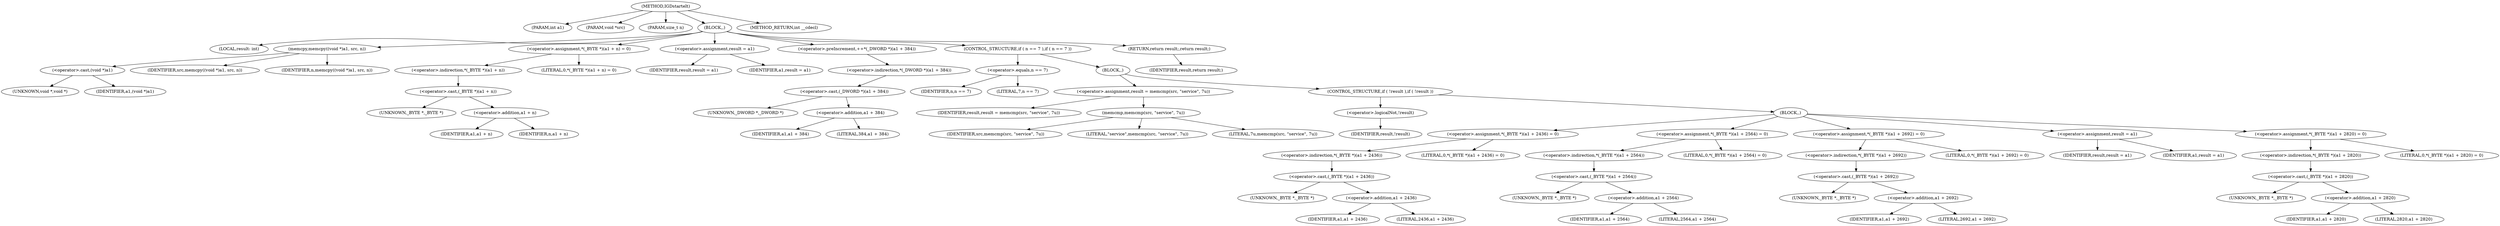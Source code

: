 digraph IGDstartelt {  
"1000102" [label = "(METHOD,IGDstartelt)" ]
"1000103" [label = "(PARAM,int a1)" ]
"1000104" [label = "(PARAM,void *src)" ]
"1000105" [label = "(PARAM,size_t n)" ]
"1000106" [label = "(BLOCK,,)" ]
"1000107" [label = "(LOCAL,result: int)" ]
"1000108" [label = "(memcpy,memcpy((void *)a1, src, n))" ]
"1000109" [label = "(<operator>.cast,(void *)a1)" ]
"1000110" [label = "(UNKNOWN,void *,void *)" ]
"1000111" [label = "(IDENTIFIER,a1,(void *)a1)" ]
"1000112" [label = "(IDENTIFIER,src,memcpy((void *)a1, src, n))" ]
"1000113" [label = "(IDENTIFIER,n,memcpy((void *)a1, src, n))" ]
"1000114" [label = "(<operator>.assignment,*(_BYTE *)(a1 + n) = 0)" ]
"1000115" [label = "(<operator>.indirection,*(_BYTE *)(a1 + n))" ]
"1000116" [label = "(<operator>.cast,(_BYTE *)(a1 + n))" ]
"1000117" [label = "(UNKNOWN,_BYTE *,_BYTE *)" ]
"1000118" [label = "(<operator>.addition,a1 + n)" ]
"1000119" [label = "(IDENTIFIER,a1,a1 + n)" ]
"1000120" [label = "(IDENTIFIER,n,a1 + n)" ]
"1000121" [label = "(LITERAL,0,*(_BYTE *)(a1 + n) = 0)" ]
"1000122" [label = "(<operator>.assignment,result = a1)" ]
"1000123" [label = "(IDENTIFIER,result,result = a1)" ]
"1000124" [label = "(IDENTIFIER,a1,result = a1)" ]
"1000125" [label = "(<operator>.preIncrement,++*(_DWORD *)(a1 + 384))" ]
"1000126" [label = "(<operator>.indirection,*(_DWORD *)(a1 + 384))" ]
"1000127" [label = "(<operator>.cast,(_DWORD *)(a1 + 384))" ]
"1000128" [label = "(UNKNOWN,_DWORD *,_DWORD *)" ]
"1000129" [label = "(<operator>.addition,a1 + 384)" ]
"1000130" [label = "(IDENTIFIER,a1,a1 + 384)" ]
"1000131" [label = "(LITERAL,384,a1 + 384)" ]
"1000132" [label = "(CONTROL_STRUCTURE,if ( n == 7 ),if ( n == 7 ))" ]
"1000133" [label = "(<operator>.equals,n == 7)" ]
"1000134" [label = "(IDENTIFIER,n,n == 7)" ]
"1000135" [label = "(LITERAL,7,n == 7)" ]
"1000136" [label = "(BLOCK,,)" ]
"1000137" [label = "(<operator>.assignment,result = memcmp(src, \"service\", 7u))" ]
"1000138" [label = "(IDENTIFIER,result,result = memcmp(src, \"service\", 7u))" ]
"1000139" [label = "(memcmp,memcmp(src, \"service\", 7u))" ]
"1000140" [label = "(IDENTIFIER,src,memcmp(src, \"service\", 7u))" ]
"1000141" [label = "(LITERAL,\"service\",memcmp(src, \"service\", 7u))" ]
"1000142" [label = "(LITERAL,7u,memcmp(src, \"service\", 7u))" ]
"1000143" [label = "(CONTROL_STRUCTURE,if ( !result ),if ( !result ))" ]
"1000144" [label = "(<operator>.logicalNot,!result)" ]
"1000145" [label = "(IDENTIFIER,result,!result)" ]
"1000146" [label = "(BLOCK,,)" ]
"1000147" [label = "(<operator>.assignment,*(_BYTE *)(a1 + 2436) = 0)" ]
"1000148" [label = "(<operator>.indirection,*(_BYTE *)(a1 + 2436))" ]
"1000149" [label = "(<operator>.cast,(_BYTE *)(a1 + 2436))" ]
"1000150" [label = "(UNKNOWN,_BYTE *,_BYTE *)" ]
"1000151" [label = "(<operator>.addition,a1 + 2436)" ]
"1000152" [label = "(IDENTIFIER,a1,a1 + 2436)" ]
"1000153" [label = "(LITERAL,2436,a1 + 2436)" ]
"1000154" [label = "(LITERAL,0,*(_BYTE *)(a1 + 2436) = 0)" ]
"1000155" [label = "(<operator>.assignment,*(_BYTE *)(a1 + 2564) = 0)" ]
"1000156" [label = "(<operator>.indirection,*(_BYTE *)(a1 + 2564))" ]
"1000157" [label = "(<operator>.cast,(_BYTE *)(a1 + 2564))" ]
"1000158" [label = "(UNKNOWN,_BYTE *,_BYTE *)" ]
"1000159" [label = "(<operator>.addition,a1 + 2564)" ]
"1000160" [label = "(IDENTIFIER,a1,a1 + 2564)" ]
"1000161" [label = "(LITERAL,2564,a1 + 2564)" ]
"1000162" [label = "(LITERAL,0,*(_BYTE *)(a1 + 2564) = 0)" ]
"1000163" [label = "(<operator>.assignment,*(_BYTE *)(a1 + 2692) = 0)" ]
"1000164" [label = "(<operator>.indirection,*(_BYTE *)(a1 + 2692))" ]
"1000165" [label = "(<operator>.cast,(_BYTE *)(a1 + 2692))" ]
"1000166" [label = "(UNKNOWN,_BYTE *,_BYTE *)" ]
"1000167" [label = "(<operator>.addition,a1 + 2692)" ]
"1000168" [label = "(IDENTIFIER,a1,a1 + 2692)" ]
"1000169" [label = "(LITERAL,2692,a1 + 2692)" ]
"1000170" [label = "(LITERAL,0,*(_BYTE *)(a1 + 2692) = 0)" ]
"1000171" [label = "(<operator>.assignment,result = a1)" ]
"1000172" [label = "(IDENTIFIER,result,result = a1)" ]
"1000173" [label = "(IDENTIFIER,a1,result = a1)" ]
"1000174" [label = "(<operator>.assignment,*(_BYTE *)(a1 + 2820) = 0)" ]
"1000175" [label = "(<operator>.indirection,*(_BYTE *)(a1 + 2820))" ]
"1000176" [label = "(<operator>.cast,(_BYTE *)(a1 + 2820))" ]
"1000177" [label = "(UNKNOWN,_BYTE *,_BYTE *)" ]
"1000178" [label = "(<operator>.addition,a1 + 2820)" ]
"1000179" [label = "(IDENTIFIER,a1,a1 + 2820)" ]
"1000180" [label = "(LITERAL,2820,a1 + 2820)" ]
"1000181" [label = "(LITERAL,0,*(_BYTE *)(a1 + 2820) = 0)" ]
"1000182" [label = "(RETURN,return result;,return result;)" ]
"1000183" [label = "(IDENTIFIER,result,return result;)" ]
"1000184" [label = "(METHOD_RETURN,int __cdecl)" ]
  "1000102" -> "1000103" 
  "1000102" -> "1000104" 
  "1000102" -> "1000105" 
  "1000102" -> "1000106" 
  "1000102" -> "1000184" 
  "1000106" -> "1000107" 
  "1000106" -> "1000108" 
  "1000106" -> "1000114" 
  "1000106" -> "1000122" 
  "1000106" -> "1000125" 
  "1000106" -> "1000132" 
  "1000106" -> "1000182" 
  "1000108" -> "1000109" 
  "1000108" -> "1000112" 
  "1000108" -> "1000113" 
  "1000109" -> "1000110" 
  "1000109" -> "1000111" 
  "1000114" -> "1000115" 
  "1000114" -> "1000121" 
  "1000115" -> "1000116" 
  "1000116" -> "1000117" 
  "1000116" -> "1000118" 
  "1000118" -> "1000119" 
  "1000118" -> "1000120" 
  "1000122" -> "1000123" 
  "1000122" -> "1000124" 
  "1000125" -> "1000126" 
  "1000126" -> "1000127" 
  "1000127" -> "1000128" 
  "1000127" -> "1000129" 
  "1000129" -> "1000130" 
  "1000129" -> "1000131" 
  "1000132" -> "1000133" 
  "1000132" -> "1000136" 
  "1000133" -> "1000134" 
  "1000133" -> "1000135" 
  "1000136" -> "1000137" 
  "1000136" -> "1000143" 
  "1000137" -> "1000138" 
  "1000137" -> "1000139" 
  "1000139" -> "1000140" 
  "1000139" -> "1000141" 
  "1000139" -> "1000142" 
  "1000143" -> "1000144" 
  "1000143" -> "1000146" 
  "1000144" -> "1000145" 
  "1000146" -> "1000147" 
  "1000146" -> "1000155" 
  "1000146" -> "1000163" 
  "1000146" -> "1000171" 
  "1000146" -> "1000174" 
  "1000147" -> "1000148" 
  "1000147" -> "1000154" 
  "1000148" -> "1000149" 
  "1000149" -> "1000150" 
  "1000149" -> "1000151" 
  "1000151" -> "1000152" 
  "1000151" -> "1000153" 
  "1000155" -> "1000156" 
  "1000155" -> "1000162" 
  "1000156" -> "1000157" 
  "1000157" -> "1000158" 
  "1000157" -> "1000159" 
  "1000159" -> "1000160" 
  "1000159" -> "1000161" 
  "1000163" -> "1000164" 
  "1000163" -> "1000170" 
  "1000164" -> "1000165" 
  "1000165" -> "1000166" 
  "1000165" -> "1000167" 
  "1000167" -> "1000168" 
  "1000167" -> "1000169" 
  "1000171" -> "1000172" 
  "1000171" -> "1000173" 
  "1000174" -> "1000175" 
  "1000174" -> "1000181" 
  "1000175" -> "1000176" 
  "1000176" -> "1000177" 
  "1000176" -> "1000178" 
  "1000178" -> "1000179" 
  "1000178" -> "1000180" 
  "1000182" -> "1000183" 
}
